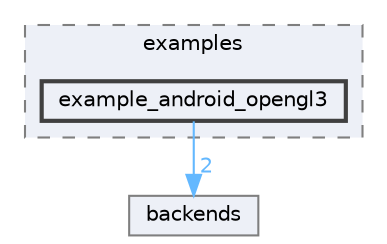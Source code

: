 digraph "runtime/imgui/examples/example_android_opengl3"
{
 // LATEX_PDF_SIZE
  bgcolor="transparent";
  edge [fontname=Helvetica,fontsize=10,labelfontname=Helvetica,labelfontsize=10];
  node [fontname=Helvetica,fontsize=10,shape=box,height=0.2,width=0.4];
  compound=true
  subgraph clusterdir_ab944393f9802f1f645e8d187873bf1b {
    graph [ bgcolor="#edf0f7", pencolor="grey50", label="examples", fontname=Helvetica,fontsize=10 style="filled,dashed", URL="dir_ab944393f9802f1f645e8d187873bf1b.html",tooltip=""]
  dir_fe94938b7baa45cf9918f49ea1ab700b [label="example_android_opengl3", fillcolor="#edf0f7", color="grey25", style="filled,bold", URL="dir_fe94938b7baa45cf9918f49ea1ab700b.html",tooltip=""];
  }
  dir_248c6eab834282c3fd2db1e6009aeb27 [label="backends", fillcolor="#edf0f7", color="grey50", style="filled", URL="dir_248c6eab834282c3fd2db1e6009aeb27.html",tooltip=""];
  dir_fe94938b7baa45cf9918f49ea1ab700b->dir_248c6eab834282c3fd2db1e6009aeb27 [headlabel="2", labeldistance=1.5 headhref="dir_000042_000007.html" href="dir_000042_000007.html" color="steelblue1" fontcolor="steelblue1"];
}
